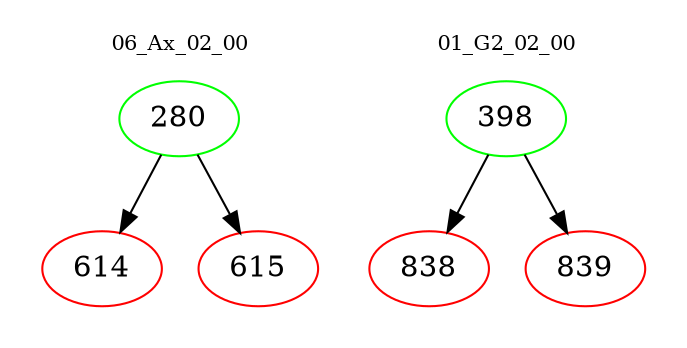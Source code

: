 digraph{
subgraph cluster_0 {
color = white
label = "06_Ax_02_00";
fontsize=10;
T0_280 [label="280", color="green"]
T0_280 -> T0_614 [color="black"]
T0_614 [label="614", color="red"]
T0_280 -> T0_615 [color="black"]
T0_615 [label="615", color="red"]
}
subgraph cluster_1 {
color = white
label = "01_G2_02_00";
fontsize=10;
T1_398 [label="398", color="green"]
T1_398 -> T1_838 [color="black"]
T1_838 [label="838", color="red"]
T1_398 -> T1_839 [color="black"]
T1_839 [label="839", color="red"]
}
}

